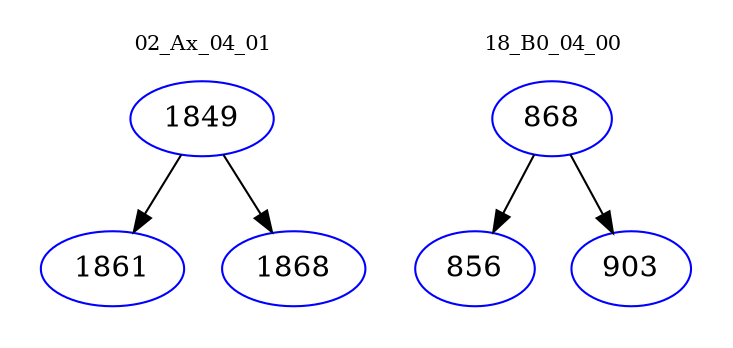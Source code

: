 digraph{
subgraph cluster_0 {
color = white
label = "02_Ax_04_01";
fontsize=10;
T0_1849 [label="1849", color="blue"]
T0_1849 -> T0_1861 [color="black"]
T0_1861 [label="1861", color="blue"]
T0_1849 -> T0_1868 [color="black"]
T0_1868 [label="1868", color="blue"]
}
subgraph cluster_1 {
color = white
label = "18_B0_04_00";
fontsize=10;
T1_868 [label="868", color="blue"]
T1_868 -> T1_856 [color="black"]
T1_856 [label="856", color="blue"]
T1_868 -> T1_903 [color="black"]
T1_903 [label="903", color="blue"]
}
}
